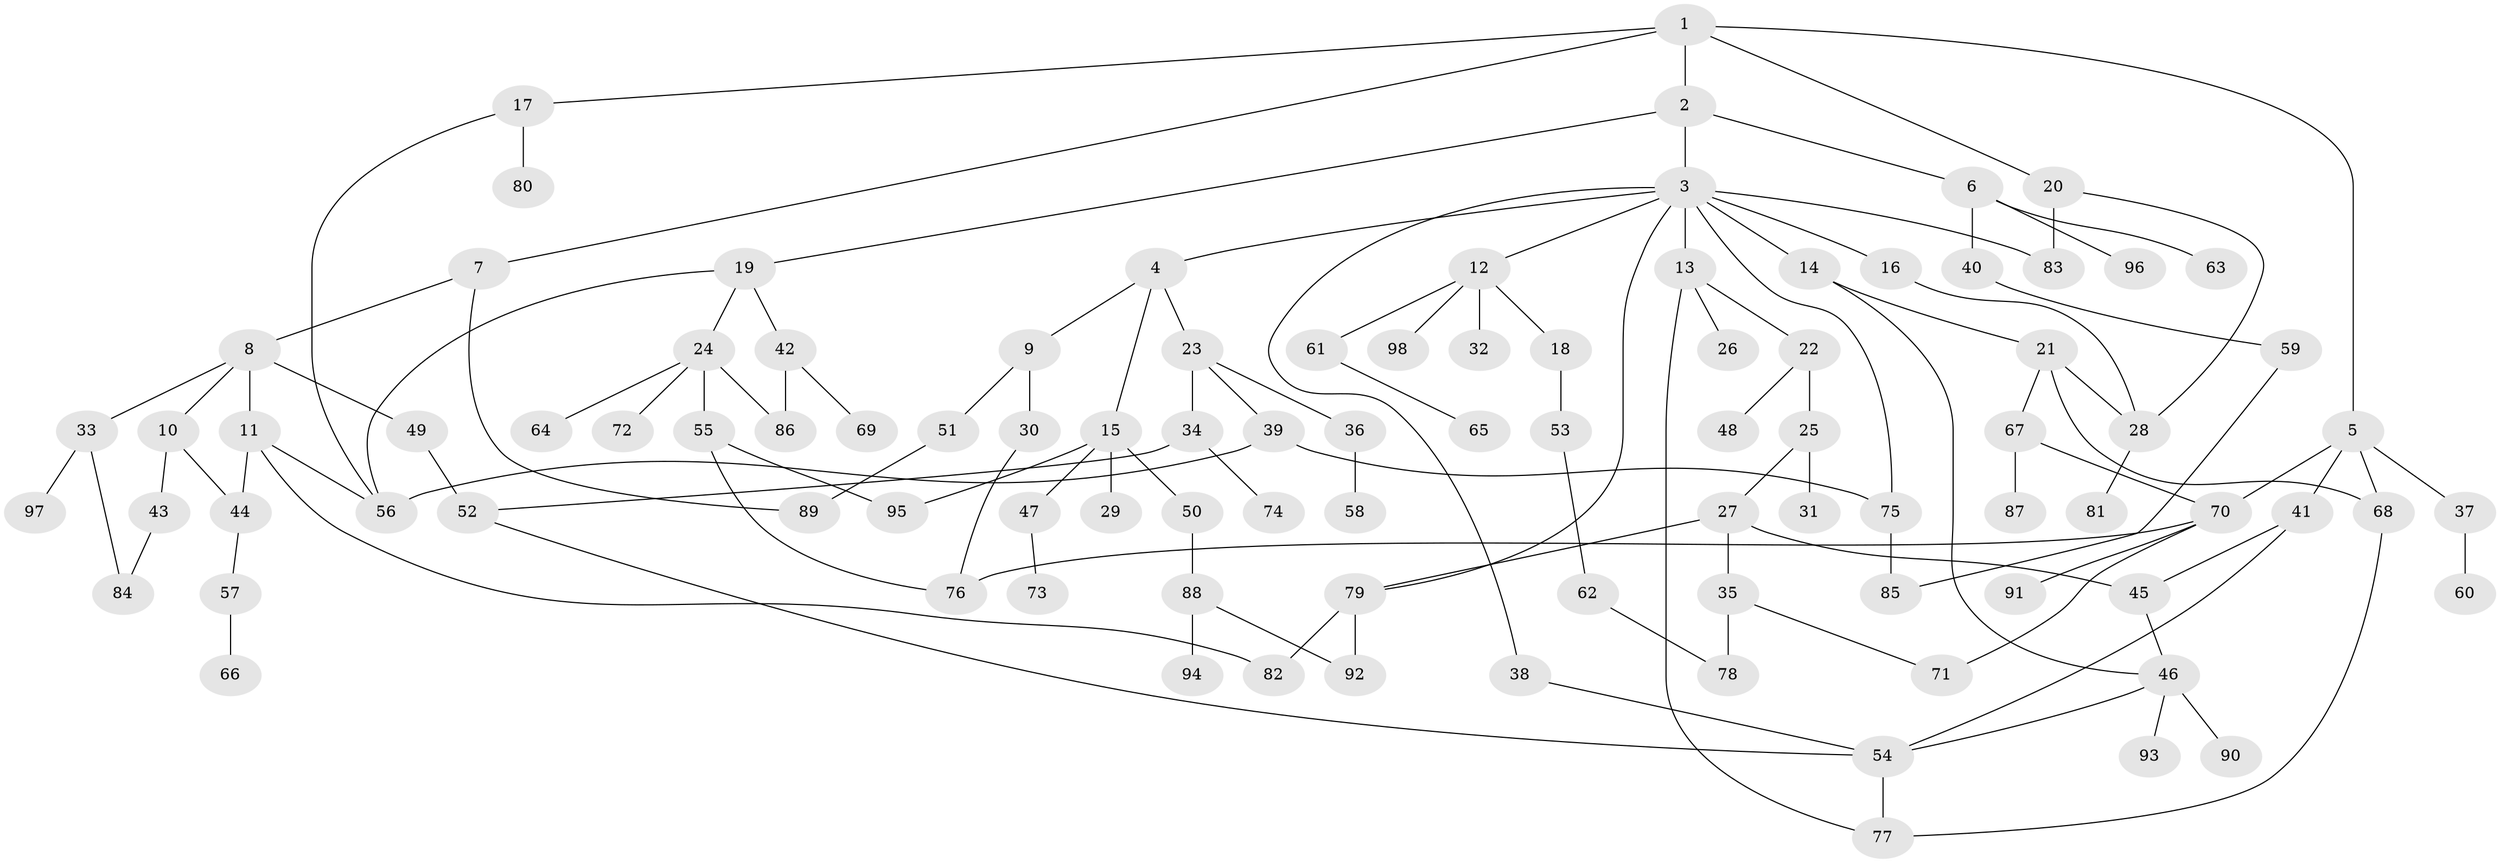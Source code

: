 // coarse degree distribution, {7: 0.029411764705882353, 11: 0.014705882352941176, 5: 0.07352941176470588, 3: 0.22058823529411764, 6: 0.04411764705882353, 4: 0.10294117647058823, 2: 0.2647058823529412, 1: 0.25}
// Generated by graph-tools (version 1.1) at 2025/23/03/03/25 07:23:34]
// undirected, 98 vertices, 127 edges
graph export_dot {
graph [start="1"]
  node [color=gray90,style=filled];
  1;
  2;
  3;
  4;
  5;
  6;
  7;
  8;
  9;
  10;
  11;
  12;
  13;
  14;
  15;
  16;
  17;
  18;
  19;
  20;
  21;
  22;
  23;
  24;
  25;
  26;
  27;
  28;
  29;
  30;
  31;
  32;
  33;
  34;
  35;
  36;
  37;
  38;
  39;
  40;
  41;
  42;
  43;
  44;
  45;
  46;
  47;
  48;
  49;
  50;
  51;
  52;
  53;
  54;
  55;
  56;
  57;
  58;
  59;
  60;
  61;
  62;
  63;
  64;
  65;
  66;
  67;
  68;
  69;
  70;
  71;
  72;
  73;
  74;
  75;
  76;
  77;
  78;
  79;
  80;
  81;
  82;
  83;
  84;
  85;
  86;
  87;
  88;
  89;
  90;
  91;
  92;
  93;
  94;
  95;
  96;
  97;
  98;
  1 -- 2;
  1 -- 5;
  1 -- 7;
  1 -- 17;
  1 -- 20;
  2 -- 3;
  2 -- 6;
  2 -- 19;
  3 -- 4;
  3 -- 12;
  3 -- 13;
  3 -- 14;
  3 -- 16;
  3 -- 38;
  3 -- 75;
  3 -- 83;
  3 -- 79;
  4 -- 9;
  4 -- 15;
  4 -- 23;
  5 -- 37;
  5 -- 41;
  5 -- 70;
  5 -- 68;
  6 -- 40;
  6 -- 63;
  6 -- 96;
  7 -- 8;
  7 -- 89;
  8 -- 10;
  8 -- 11;
  8 -- 33;
  8 -- 49;
  9 -- 30;
  9 -- 51;
  10 -- 43;
  10 -- 44;
  11 -- 56;
  11 -- 82;
  11 -- 44;
  12 -- 18;
  12 -- 32;
  12 -- 61;
  12 -- 98;
  13 -- 22;
  13 -- 26;
  13 -- 77;
  14 -- 21;
  14 -- 46;
  15 -- 29;
  15 -- 47;
  15 -- 50;
  15 -- 95;
  16 -- 28;
  17 -- 80;
  17 -- 56;
  18 -- 53;
  19 -- 24;
  19 -- 42;
  19 -- 56;
  20 -- 83;
  20 -- 28;
  21 -- 28;
  21 -- 67;
  21 -- 68;
  22 -- 25;
  22 -- 48;
  23 -- 34;
  23 -- 36;
  23 -- 39;
  24 -- 55;
  24 -- 64;
  24 -- 72;
  24 -- 86;
  25 -- 27;
  25 -- 31;
  27 -- 35;
  27 -- 79;
  27 -- 45;
  28 -- 81;
  30 -- 76;
  33 -- 97;
  33 -- 84;
  34 -- 74;
  34 -- 52;
  35 -- 71;
  35 -- 78;
  36 -- 58;
  37 -- 60;
  38 -- 54;
  39 -- 56;
  39 -- 75;
  40 -- 59;
  41 -- 45;
  41 -- 54;
  42 -- 69;
  42 -- 86;
  43 -- 84;
  44 -- 57;
  45 -- 46;
  46 -- 90;
  46 -- 93;
  46 -- 54;
  47 -- 73;
  49 -- 52;
  50 -- 88;
  51 -- 89;
  52 -- 54;
  53 -- 62;
  54 -- 77;
  55 -- 76;
  55 -- 95;
  57 -- 66;
  59 -- 85;
  61 -- 65;
  62 -- 78;
  67 -- 70;
  67 -- 87;
  68 -- 77;
  70 -- 76;
  70 -- 91;
  70 -- 71;
  75 -- 85;
  79 -- 92;
  79 -- 82;
  88 -- 94;
  88 -- 92;
}
